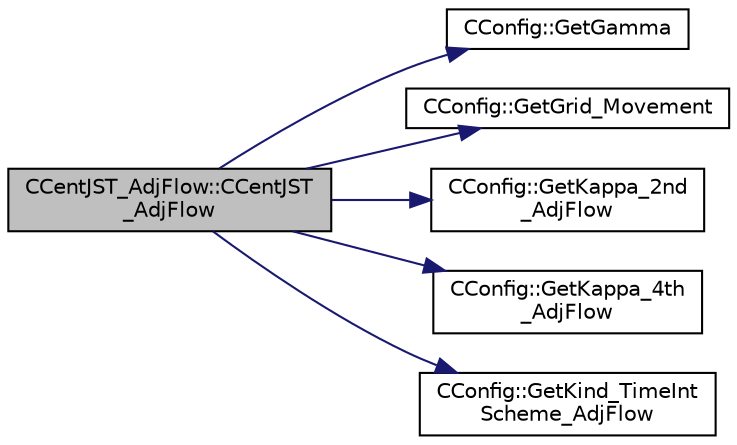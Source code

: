 digraph "CCentJST_AdjFlow::CCentJST_AdjFlow"
{
 // LATEX_PDF_SIZE
  edge [fontname="Helvetica",fontsize="10",labelfontname="Helvetica",labelfontsize="10"];
  node [fontname="Helvetica",fontsize="10",shape=record];
  rankdir="LR";
  Node1 [label="CCentJST_AdjFlow::CCentJST\l_AdjFlow",height=0.2,width=0.4,color="black", fillcolor="grey75", style="filled", fontcolor="black",tooltip="Constructor of the class."];
  Node1 -> Node2 [color="midnightblue",fontsize="10",style="solid",fontname="Helvetica"];
  Node2 [label="CConfig::GetGamma",height=0.2,width=0.4,color="black", fillcolor="white", style="filled",URL="$classCConfig.html#a0b5df9254891b32a88e83880778f9261",tooltip="Get the value of the Gamma of fluid (ratio of specific heats)."];
  Node1 -> Node3 [color="midnightblue",fontsize="10",style="solid",fontname="Helvetica"];
  Node3 [label="CConfig::GetGrid_Movement",height=0.2,width=0.4,color="black", fillcolor="white", style="filled",URL="$classCConfig.html#a9182d3dbb0b3bfa2ebb944f18795f5ca",tooltip="Get information about the grid movement."];
  Node1 -> Node4 [color="midnightblue",fontsize="10",style="solid",fontname="Helvetica"];
  Node4 [label="CConfig::GetKappa_2nd\l_AdjFlow",height=0.2,width=0.4,color="black", fillcolor="white", style="filled",URL="$classCConfig.html#aa5619afa3dd1a142e3c86d28db6e0cdc",tooltip="Value of the calibrated constant for the high order method (center scheme)."];
  Node1 -> Node5 [color="midnightblue",fontsize="10",style="solid",fontname="Helvetica"];
  Node5 [label="CConfig::GetKappa_4th\l_AdjFlow",height=0.2,width=0.4,color="black", fillcolor="white", style="filled",URL="$classCConfig.html#a5fa81d4610595e0fcf234bb853aa54c4",tooltip="Value of the calibrated constant for the high order method (center scheme)."];
  Node1 -> Node6 [color="midnightblue",fontsize="10",style="solid",fontname="Helvetica"];
  Node6 [label="CConfig::GetKind_TimeInt\lScheme_AdjFlow",height=0.2,width=0.4,color="black", fillcolor="white", style="filled",URL="$classCConfig.html#a4bf6e287aaf809340df1e40a76cf438b",tooltip="Get the kind of integration scheme (explicit or implicit) for the adjoint flow equations."];
}
